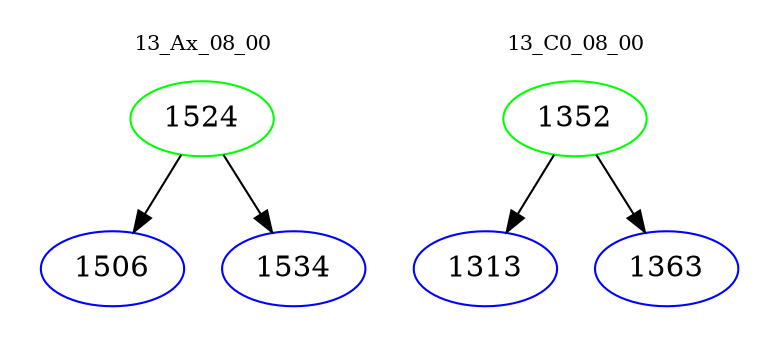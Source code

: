 digraph{
subgraph cluster_0 {
color = white
label = "13_Ax_08_00";
fontsize=10;
T0_1524 [label="1524", color="green"]
T0_1524 -> T0_1506 [color="black"]
T0_1506 [label="1506", color="blue"]
T0_1524 -> T0_1534 [color="black"]
T0_1534 [label="1534", color="blue"]
}
subgraph cluster_1 {
color = white
label = "13_C0_08_00";
fontsize=10;
T1_1352 [label="1352", color="green"]
T1_1352 -> T1_1313 [color="black"]
T1_1313 [label="1313", color="blue"]
T1_1352 -> T1_1363 [color="black"]
T1_1363 [label="1363", color="blue"]
}
}
